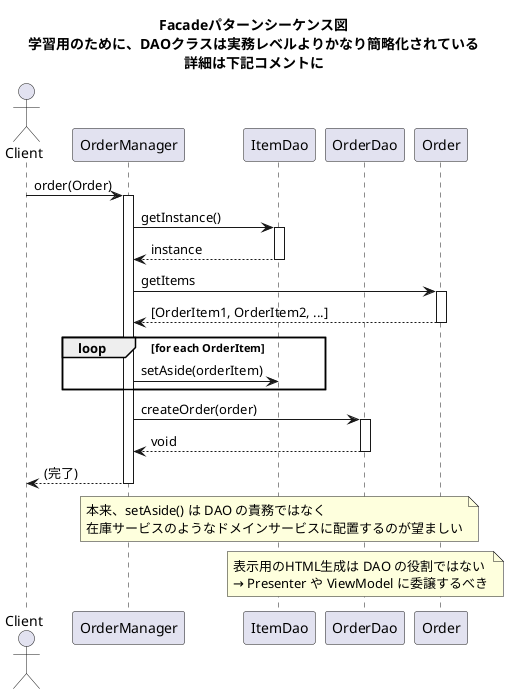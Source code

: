 @startuml facadeSequenceDiagram
title 
Facadeパターンシーケンス図
学習用のために、DAOクラスは実務レベルよりかなり簡略化されている
詳細は下記コメントに
end title

actor Client
participant OrderManager
participant ItemDao
participant OrderDao
participant Order

Client->OrderManager : order(Order)
activate OrderManager

OrderManager->ItemDao : getInstance()
activate ItemDao
OrderManager<-- ItemDao : instance
deactivate ItemDao

OrderManager -> Order : getItems
activate Order
Order --> OrderManager : [OrderItem1, OrderItem2, ...]
deactivate Order

loop for each OrderItem
  OrderManager -> ItemDao : setAside(orderItem)
end

OrderManager -> OrderDao : createOrder(order)
activate OrderDao
OrderDao --> OrderManager : void
deactivate OrderDao

OrderManager --> Client : (完了)
deactivate OrderManager

note over ItemDao
本来、setAside() は DAO の責務ではなく
在庫サービスのようなドメインサービスに配置するのが望ましい
end note

note over OrderDao
表示用のHTML生成は DAO の役割ではない
→ Presenter や ViewModel に委譲するべき
end note
@enduml